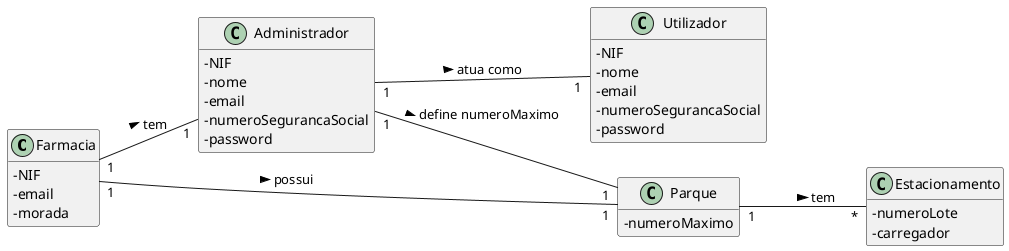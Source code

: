 @startuml
skinparam classAttributeIconSize 0
hide methods
left to right direction

class Farmacia {
  -NIF
  -email
  -morada
}

class Estacionamento {
  -numeroLote
  -carregador
}

class Utilizador {
  -NIF
  -nome
  -email
  -numeroSegurancaSocial
  -password
}

class Administrador {
  -NIF
  -nome
  -email
  -numeroSegurancaSocial
  -password
}

class Parque {
  -numeroMaximo
}

Administrador "1" -- "1" Utilizador: atua como >
Administrador "1" -- "1" Parque: define numeroMaximo >
Farmacia "1" -- "1" Parque: possui >
Parque "1" -- "*" Estacionamento: tem >
Farmacia "1" -- "1" Administrador: tem >

@enduml